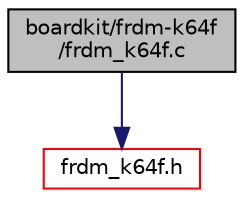 digraph "boardkit/frdm-k64f/frdm_k64f.c"
{
  edge [fontname="Helvetica",fontsize="10",labelfontname="Helvetica",labelfontsize="10"];
  node [fontname="Helvetica",fontsize="10",shape=record];
  Node0 [label="boardkit/frdm-k64f\l/frdm_k64f.c",height=0.2,width=0.4,color="black", fillcolor="grey75", style="filled", fontcolor="black"];
  Node0 -> Node1 [color="midnightblue",fontsize="10",style="solid",fontname="Helvetica"];
  Node1 [label="frdm_k64f.h",height=0.2,width=0.4,color="red", fillcolor="white", style="filled",URL="$frdm__k64f_8h.html",tooltip="The frdm_k64f.h file defines GPIO pin mappings for FRDM-K64F board. "];
}
